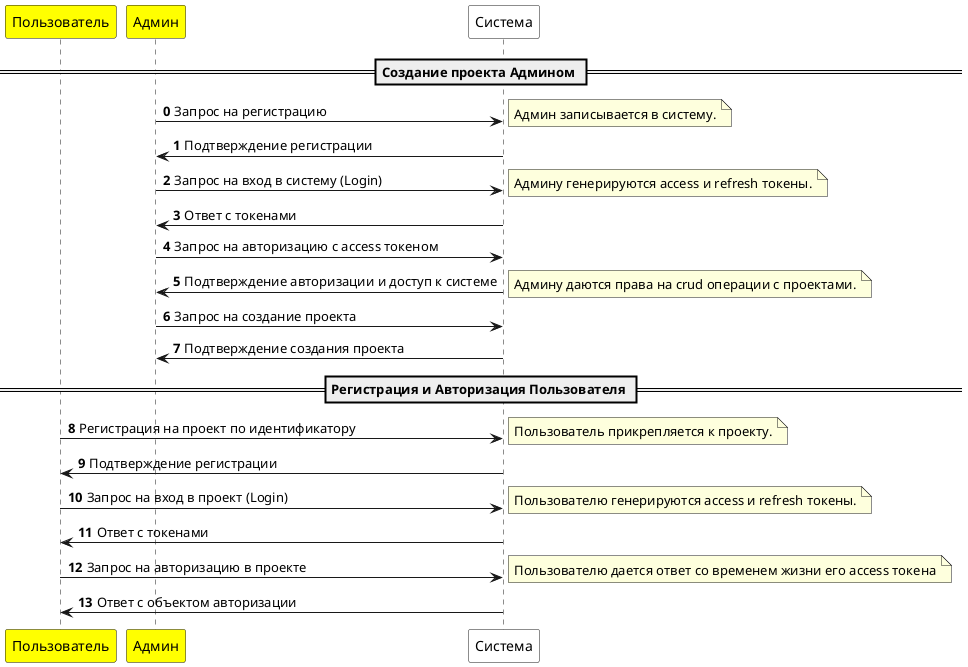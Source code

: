 @startuml
autonumber 0
participant "Пользователь" as Пользователь #yellow
participant "Админ" as Админ #yellow
participant "Система" as Система #white

== Создание проекта Админом ==

Админ -> Система: Запрос на регистрацию
note right
  Админ записывается в систему.
end note

Система -> Админ: Подтверждение регистрации

Админ -> Система: Запрос на вход в систему (Login)
note right
  Админу генерируются access и refresh токены.
end note

Система -> Админ: Ответ с токенами

Админ -> Система: Запрос на авторизацию с access токеном
Система -> Админ: Подтверждение авторизации и доступ к системе
note right
    Админу даются права на crud операции с проектами.
end note

Админ -> Система: Запрос на создание проекта
Система -> Админ: Подтверждение создания проекта

== Регистрация и Авторизация Пользователя ==

Пользователь -> Система: Регистрация на проект по идентификатору
note right
  Пользователь прикрепляется к проекту.
end note

Система -> Пользователь: Подтверждение регистрации

Пользователь -> Система: Запрос на вход в проект (Login)
note right
  Пользователю генерируются access и refresh токены.
end note
Система -> Пользователь: Ответ с токенами

Пользователь -> Система: Запрос на авторизацию в проекте
note right
  Пользователю дается ответ со временем жизни его access токена
end note
Система -> Пользователь: Ответ с объектом авторизации

@enduml
